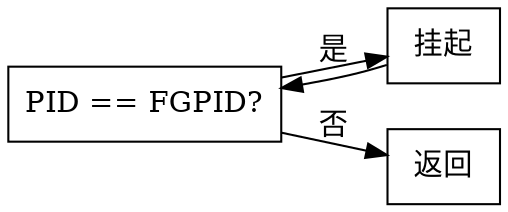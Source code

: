 digraph G{
  rankdir = LR;
  node [shape="box"];
  "PID == FGPID?" -> "挂起"[label="是"];
  "PID == FGPID?" -> "返回"[label="否"];
  "挂起" -> "PID == FGPID?";
} 
